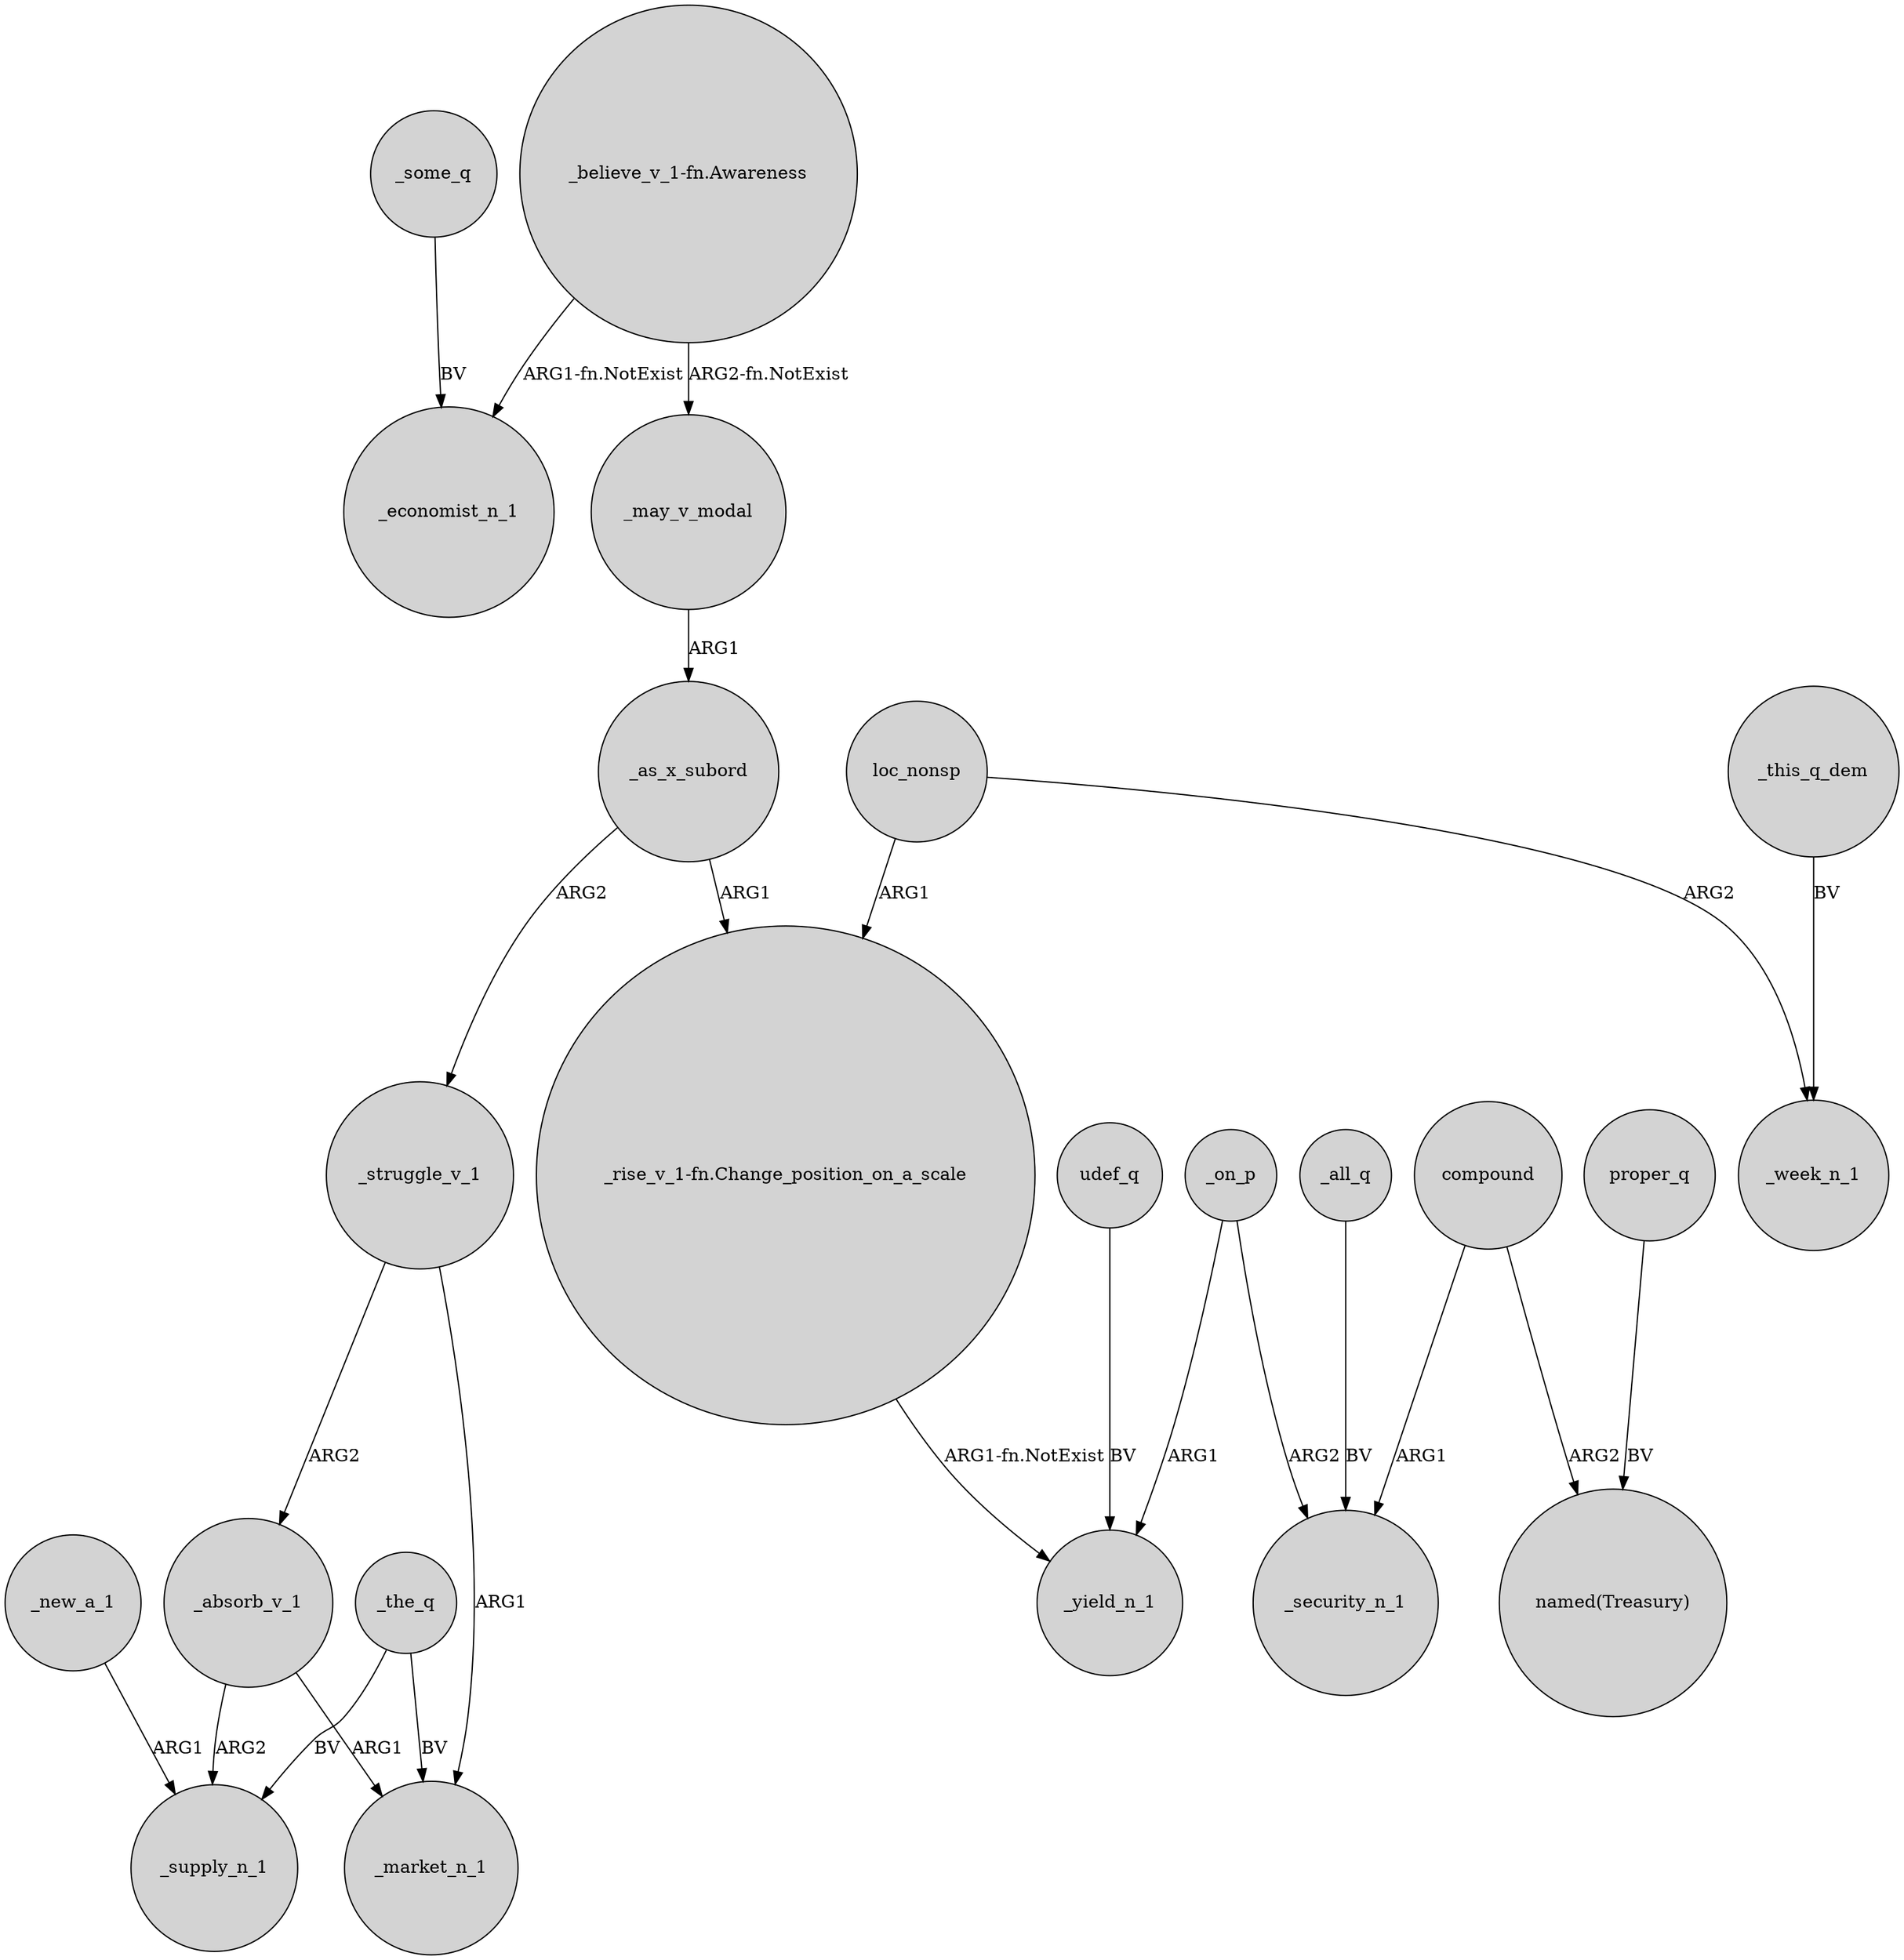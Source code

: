 digraph {
	node [shape=circle style=filled]
	"_believe_v_1-fn.Awareness" -> _economist_n_1 [label="ARG1-fn.NotExist"]
	compound -> "named(Treasury)" [label=ARG2]
	_as_x_subord -> _struggle_v_1 [label=ARG2]
	_struggle_v_1 -> _market_n_1 [label=ARG1]
	_absorb_v_1 -> _market_n_1 [label=ARG1]
	_some_q -> _economist_n_1 [label=BV]
	_as_x_subord -> "_rise_v_1-fn.Change_position_on_a_scale" [label=ARG1]
	_struggle_v_1 -> _absorb_v_1 [label=ARG2]
	"_believe_v_1-fn.Awareness" -> _may_v_modal [label="ARG2-fn.NotExist"]
	compound -> _security_n_1 [label=ARG1]
	_all_q -> _security_n_1 [label=BV]
	_this_q_dem -> _week_n_1 [label=BV]
	loc_nonsp -> _week_n_1 [label=ARG2]
	_absorb_v_1 -> _supply_n_1 [label=ARG2]
	_the_q -> _supply_n_1 [label=BV]
	_new_a_1 -> _supply_n_1 [label=ARG1]
	loc_nonsp -> "_rise_v_1-fn.Change_position_on_a_scale" [label=ARG1]
	proper_q -> "named(Treasury)" [label=BV]
	_may_v_modal -> _as_x_subord [label=ARG1]
	_on_p -> _yield_n_1 [label=ARG1]
	_the_q -> _market_n_1 [label=BV]
	_on_p -> _security_n_1 [label=ARG2]
	udef_q -> _yield_n_1 [label=BV]
	"_rise_v_1-fn.Change_position_on_a_scale" -> _yield_n_1 [label="ARG1-fn.NotExist"]
}
